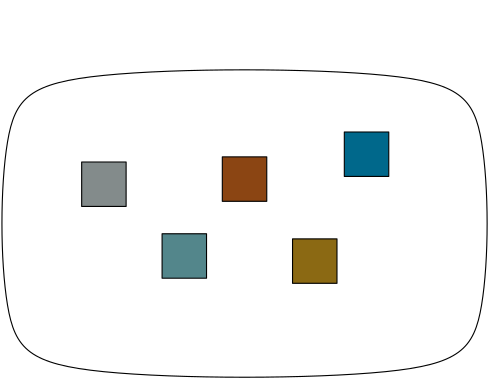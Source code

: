 <?xml version="1.0"?>
<!DOCTYPE ipe SYSTEM "ipe.dtd">
<ipe version="70005" creator="Ipe 7.1.4">
<info created="D:20141101220358" modified="D:20141101220358"/>
<preamble>\usepackage{amssymb,xcolor}

\definecolor{firebrick4}{rgb}{0.545,0.102,0.102}
\renewcommand{\square}{\blacksquare}
</preamble>
<ipestyle name="basic">
<symbol name="arrow/arc(spx)">
<path stroke="sym-stroke" fill="sym-stroke" pen="sym-pen">
0 0 m
-1 0.333 l
-1 -0.333 l
h
</path>
</symbol>
<symbol name="arrow/farc(spx)">
<path stroke="sym-stroke" fill="white" pen="sym-pen">
0 0 m
-1 0.333 l
-1 -0.333 l
h
</path>
</symbol>
<symbol name="mark/circle(sx)" transformations="translations">
<path fill="sym-stroke">
0.6 0 0 0.6 0 0 e
0.4 0 0 0.4 0 0 e
</path>
</symbol>
<symbol name="mark/disk(sx)" transformations="translations">
<path fill="sym-stroke">
0.6 0 0 0.6 0 0 e
</path>
</symbol>
<symbol name="mark/fdisk(sfx)" transformations="translations">
<group>
<path fill="sym-fill">
0.5 0 0 0.5 0 0 e
</path>
<path fill="sym-stroke" fillrule="eofill">
0.6 0 0 0.6 0 0 e
0.4 0 0 0.4 0 0 e
</path>
</group>
</symbol>
<symbol name="mark/box(sx)" transformations="translations">
<path fill="sym-stroke" fillrule="eofill">
-0.6 -0.6 m
0.6 -0.6 l
0.6 0.6 l
-0.6 0.6 l
h
-0.4 -0.4 m
0.4 -0.4 l
0.4 0.4 l
-0.4 0.4 l
h
</path>
</symbol>
<symbol name="mark/square(sx)" transformations="translations">
<path fill="sym-stroke">
-0.6 -0.6 m
0.6 -0.6 l
0.6 0.6 l
-0.6 0.6 l
h
</path>
</symbol>
<symbol name="mark/fsquare(sfx)" transformations="translations">
<group>
<path fill="sym-fill">
-0.5 -0.5 m
0.5 -0.5 l
0.5 0.5 l
-0.5 0.5 l
h
</path>
<path fill="sym-stroke" fillrule="eofill">
-0.6 -0.6 m
0.6 -0.6 l
0.6 0.6 l
-0.6 0.6 l
h
-0.4 -0.4 m
0.4 -0.4 l
0.4 0.4 l
-0.4 0.4 l
h
</path>
</group>
</symbol>
<symbol name="mark/cross(sx)" transformations="translations">
<group>
<path fill="sym-stroke">
-0.43 -0.57 m
0.57 0.43 l
0.43 0.57 l
-0.57 -0.43 l
h
</path>
<path fill="sym-stroke">
-0.43 0.57 m
0.57 -0.43 l
0.43 -0.57 l
-0.57 0.43 l
h
</path>
</group>
</symbol>
<symbol name="arrow/fnormal(spx)">
<path stroke="sym-stroke" fill="white" pen="sym-pen">
0 0 m
-1 0.333 l
-1 -0.333 l
h
</path>
</symbol>
<symbol name="arrow/pointed(spx)">
<path stroke="sym-stroke" fill="sym-stroke" pen="sym-pen">
0 0 m
-1 0.333 l
-0.8 0 l
-1 -0.333 l
h
</path>
</symbol>
<symbol name="arrow/fpointed(spx)">
<path stroke="sym-stroke" fill="white" pen="sym-pen">
0 0 m
-1 0.333 l
-0.8 0 l
-1 -0.333 l
h
</path>
</symbol>
<symbol name="arrow/linear(spx)">
<path stroke="sym-stroke" pen="sym-pen">
-1 0.333 m
0 0 l
-1 -0.333 l
</path>
</symbol>
<symbol name="arrow/fdouble(spx)">
<path stroke="sym-stroke" fill="white" pen="sym-pen">
0 0 m
-1 0.333 l
-1 -0.333 l
h
-1 0 m
-2 0.333 l
-2 -0.333 l
h
</path>
</symbol>
<symbol name="arrow/double(spx)">
<path stroke="sym-stroke" fill="sym-stroke" pen="sym-pen">
0 0 m
-1 0.333 l
-1 -0.333 l
h
-1 0 m
-2 0.333 l
-2 -0.333 l
h
</path>
</symbol>
<pen name="heavier" value="0.8"/>
<pen name="fat" value="1.2"/>
<pen name="ultrafat" value="2"/>
<symbolsize name="large" value="5"/>
<symbolsize name="small" value="2"/>
<symbolsize name="tiny" value="1.1"/>
<arrowsize name="large" value="10"/>
<arrowsize name="small" value="5"/>
<arrowsize name="tiny" value="3"/>
<color name="red" value="1 0 0"/>
<color name="green" value="0 1 0"/>
<color name="blue" value="0 0 1"/>
<color name="yellow" value="1 1 0"/>
<color name="orange" value="1 0.647 0"/>
<color name="gold" value="1 0.843 0"/>
<color name="purple" value="0.627 0.125 0.941"/>
<color name="gray" value="0.745"/>
<color name="brown" value="0.647 0.165 0.165"/>
<color name="navy" value="0 0 0.502"/>
<color name="pink" value="1 0.753 0.796"/>
<color name="seagreen" value="0.18 0.545 0.341"/>
<color name="turquoise" value="0.251 0.878 0.816"/>
<color name="violet" value="0.933 0.51 0.933"/>
<color name="darkblue" value="0 0 0.545"/>
<color name="darkcyan" value="0 0.545 0.545"/>
<color name="darkgray" value="0.663"/>
<color name="darkgreen" value="0 0.392 0"/>
<color name="darkmagenta" value="0.545 0 0.545"/>
<color name="darkorange" value="1 0.549 0"/>
<color name="darkred" value="0.545 0 0"/>
<color name="lightblue" value="0.678 0.847 0.902"/>
<color name="lightcyan" value="0.878 1 1"/>
<color name="lightgray" value="0.827"/>
<color name="lightgreen" value="0.565 0.933 0.565"/>
<color name="lightyellow" value="1 1 0.878"/>
<dashstyle name="dashed" value="[4] 0"/>
<dashstyle name="dotted" value="[1 3] 0"/>
<dashstyle name="dash dotted" value="[4 2 1 2] 0"/>
<dashstyle name="dash dot dotted" value="[4 2 1 2 1 2] 0"/>
<textsize name="large" value="\large"/>
<textsize name="Large" value="\Large"/>
<textsize name="LARGE" value="\LARGE"/>
<textsize name="huge" value="\huge"/>
<textsize name="Huge" value="\Huge"/>
<textsize name="small" value="\small"/>
<textsize name="footnote" value="\footnotesize"/>
<textsize name="tiny" value="\tiny"/>
<textstyle name="center" begin="\begin{center}" end="\end{center}"/>
<textstyle name="itemize" begin="\begin{itemize}" end="\end{itemize}"/>
<textstyle name="item" begin="\begin{itemize}\item{}" end="\end{itemize}"/>
<gridsize name="4 pts" value="4"/>
<gridsize name="8 pts (~3 mm)" value="8"/>
<gridsize name="16 pts (~6 mm)" value="16"/>
<gridsize name="32 pts (~12 mm)" value="32"/>
<gridsize name="10 pts (~3.5 mm)" value="10"/>
<gridsize name="20 pts (~7 mm)" value="20"/>
<gridsize name="14 pts (~5 mm)" value="14"/>
<gridsize name="28 pts (~10 mm)" value="28"/>
<gridsize name="56 pts (~20 mm)" value="56"/>
<anglesize name="90 deg" value="90"/>
<anglesize name="60 deg" value="60"/>
<anglesize name="45 deg" value="45"/>
<anglesize name="30 deg" value="30"/>
<anglesize name="22.5 deg" value="22.5"/>
<tiling name="falling" angle="-60" step="4" width="1"/>
<tiling name="rising" angle="30" step="4" width="1"/>
</ipestyle>
<ipestyle name="colors">
<color name="black" value="0"/>
<color name="white" value="1"/>
<color name="red" value="1 0 0"/>
<color name="green" value="0 1 0"/>
<color name="blue" value="0 0 1"/>
<color name="yellow" value="1 1 0"/>
<color name="orange" value="1 0.647 0"/>
<color name="gold" value="1 0.843 0"/>
<color name="purple" value="0.627 0.125 0.941"/>
<color name="gray" value="0.745"/>
<color name="brown" value="0.647 0.165 0.165"/>
<color name="navy" value="0 0 0.502"/>
<color name="pink" value="1 0.753 0.796"/>
<color name="seagreen" value="0.18 0.545 0.341"/>
<color name="turquoise" value="0.251 0.878 0.816"/>
<color name="violet" value="0.933 0.51 0.933"/>
<color name="darkblue" value="0 0 0.545"/>
<color name="darkcyan" value="0 0.545 0.545"/>
<color name="darkgray" value="0.663"/>
<color name="darkgreen" value="0 0.392 0"/>
<color name="darkmagenta" value="0.545 0 0.545"/>
<color name="darkorange" value="1 0.549 0"/>
<color name="darkred" value="0.545 0 0"/>
<color name="lightblue" value="0.678 0.847 0.902"/>
<color name="lightcyan" value="0.878 1 1"/>
<color name="lightgray" value="0.827"/>
<color name="lightgreen" value="0.565 0.933 0.565"/>
<color name="lightyellow" value="1 1 0.878"/>
<color name="aliceblue" value="0.941 0.973 1"/>
<color name="antiquewhite" value="0.98 0.922 0.843"/>
<color name="antiquewhite1" value="1 0.937 0.859"/>
<color name="antiquewhite2" value="0.933 0.875 0.8"/>
<color name="antiquewhite3" value="0.804 0.753 0.69"/>
<color name="antiquewhite4" value="0.545 0.514 0.471"/>
<color name="aquamarine" value="0.498 1 0.831"/>
<color name="aquamarine1" value="0.498 1 0.831"/>
<color name="aquamarine2" value="0.463 0.933 0.776"/>
<color name="aquamarine3" value="0.4 0.804 0.667"/>
<color name="aquamarine4" value="0.271 0.545 0.455"/>
<color name="azure" value="0.941 1 1"/>
<color name="azure1" value="0.941 1 1"/>
<color name="azure2" value="0.878 0.933 0.933"/>
<color name="azure3" value="0.757 0.804 0.804"/>
<color name="azure4" value="0.514 0.545 0.545"/>
<color name="beige" value="0.961 0.961 0.863"/>
<color name="bisque" value="1 0.894 0.769"/>
<color name="bisque1" value="1 0.894 0.769"/>
<color name="bisque2" value="0.933 0.835 0.718"/>
<color name="bisque3" value="0.804 0.718 0.62"/>
<color name="bisque4" value="0.545 0.49 0.42"/>
<color name="blanchedalmond" value="1 0.922 0.804"/>
<color name="blue1" value="0 0 1"/>
<color name="blue2" value="0 0 0.933"/>
<color name="blue3" value="0 0 0.804"/>
<color name="blue4" value="0 0 0.545"/>
<color name="blueviolet" value="0.541 0.169 0.886"/>
<color name="brown1" value="1 0.251 0.251"/>
<color name="brown2" value="0.933 0.231 0.231"/>
<color name="brown3" value="0.804 0.2 0.2"/>
<color name="brown4" value="0.545 0.137 0.137"/>
<color name="burlywood" value="0.871 0.722 0.529"/>
<color name="burlywood1" value="1 0.827 0.608"/>
<color name="burlywood2" value="0.933 0.773 0.569"/>
<color name="burlywood3" value="0.804 0.667 0.49"/>
<color name="burlywood4" value="0.545 0.451 0.333"/>
<color name="cadetblue" value="0.373 0.62 0.627"/>
<color name="cadetblue1" value="0.596 0.961 1"/>
<color name="cadetblue2" value="0.557 0.898 0.933"/>
<color name="cadetblue3" value="0.478 0.773 0.804"/>
<color name="cadetblue4" value="0.325 0.525 0.545"/>
<color name="chartreuse" value="0.498 1 0"/>
<color name="chartreuse1" value="0.498 1 0"/>
<color name="chartreuse2" value="0.463 0.933 0"/>
<color name="chartreuse3" value="0.4 0.804 0"/>
<color name="chartreuse4" value="0.271 0.545 0"/>
<color name="chocolate" value="0.824 0.412 0.118"/>
<color name="chocolate1" value="1 0.498 0.141"/>
<color name="chocolate2" value="0.933 0.463 0.129"/>
<color name="chocolate3" value="0.804 0.4 0.114"/>
<color name="chocolate4" value="0.545 0.271 0.075"/>
<color name="coral" value="1 0.498 0.314"/>
<color name="coral1" value="1 0.447 0.337"/>
<color name="coral2" value="0.933 0.416 0.314"/>
<color name="coral3" value="0.804 0.357 0.271"/>
<color name="coral4" value="0.545 0.243 0.184"/>
<color name="cornflowerblue" value="0.392 0.584 0.929"/>
<color name="cornsilk" value="1 0.973 0.863"/>
<color name="cornsilk1" value="1 0.973 0.863"/>
<color name="cornsilk2" value="0.933 0.91 0.804"/>
<color name="cornsilk3" value="0.804 0.784 0.694"/>
<color name="cornsilk4" value="0.545 0.533 0.471"/>
<color name="cyan" value="0 1 1"/>
<color name="cyan1" value="0 1 1"/>
<color name="cyan2" value="0 0.933 0.933"/>
<color name="cyan3" value="0 0.804 0.804"/>
<color name="cyan4" value="0 0.545 0.545"/>
<color name="darkgoldenrod" value="0.722 0.525 0.043"/>
<color name="darkgoldenrod1" value="1 0.725 0.059"/>
<color name="darkgoldenrod2" value="0.933 0.678 0.055"/>
<color name="darkgoldenrod3" value="0.804 0.584 0.047"/>
<color name="darkgoldenrod4" value="0.545 0.396 0.031"/>
<color name="darkgrey" value="0.663"/>
<color name="darkkhaki" value="0.741 0.718 0.42"/>
<color name="darkolivegreen" value="0.333 0.42 0.184"/>
<color name="darkolivegreen1" value="0.792 1 0.439"/>
<color name="darkolivegreen2" value="0.737 0.933 0.408"/>
<color name="darkolivegreen3" value="0.635 0.804 0.353"/>
<color name="darkolivegreen4" value="0.431 0.545 0.239"/>
<color name="darkorange1" value="1 0.498 0"/>
<color name="darkorange2" value="0.933 0.463 0"/>
<color name="darkorange3" value="0.804 0.4 0"/>
<color name="darkorange4" value="0.545 0.271 0"/>
<color name="darkorchid" value="0.6 0.196 0.8"/>
<color name="darkorchid1" value="0.749 0.243 1"/>
<color name="darkorchid2" value="0.698 0.227 0.933"/>
<color name="darkorchid3" value="0.604 0.196 0.804"/>
<color name="darkorchid4" value="0.408 0.133 0.545"/>
<color name="darksalmon" value="0.914 0.588 0.478"/>
<color name="darkseagreen" value="0.561 0.737 0.561"/>
<color name="darkseagreen1" value="0.757 1 0.757"/>
<color name="darkseagreen2" value="0.706 0.933 0.706"/>
<color name="darkseagreen3" value="0.608 0.804 0.608"/>
<color name="darkseagreen4" value="0.412 0.545 0.412"/>
<color name="darkslateblue" value="0.282 0.239 0.545"/>
<color name="darkslategray" value="0.184 0.31 0.31"/>
<color name="darkslategray1" value="0.592 1 1"/>
<color name="darkslategray2" value="0.553 0.933 0.933"/>
<color name="darkslategray3" value="0.475 0.804 0.804"/>
<color name="darkslategray4" value="0.322 0.545 0.545"/>
<color name="darkslategrey" value="0.184 0.31 0.31"/>
<color name="darkturquoise" value="0 0.808 0.82"/>
<color name="darkviolet" value="0.58 0 0.827"/>
<color name="deeppink" value="1 0.078 0.576"/>
<color name="deeppink1" value="1 0.078 0.576"/>
<color name="deeppink2" value="0.933 0.071 0.537"/>
<color name="deeppink3" value="0.804 0.063 0.463"/>
<color name="deeppink4" value="0.545 0.039 0.314"/>
<color name="deepskyblue" value="0 0.749 1"/>
<color name="deepskyblue1" value="0 0.749 1"/>
<color name="deepskyblue2" value="0 0.698 0.933"/>
<color name="deepskyblue3" value="0 0.604 0.804"/>
<color name="deepskyblue4" value="0 0.408 0.545"/>
<color name="dimgray" value="0.412"/>
<color name="dimgrey" value="0.412"/>
<color name="dodgerblue" value="0.118 0.565 1"/>
<color name="dodgerblue1" value="0.118 0.565 1"/>
<color name="dodgerblue2" value="0.11 0.525 0.933"/>
<color name="dodgerblue3" value="0.094 0.455 0.804"/>
<color name="dodgerblue4" value="0.063 0.306 0.545"/>
<color name="firebrick" value="0.698 0.133 0.133"/>
<color name="firebrick1" value="1 0.188 0.188"/>
<color name="firebrick2" value="0.933 0.173 0.173"/>
<color name="firebrick3" value="0.804 0.149 0.149"/>
<color name="firebrick4" value="0.545 0.102 0.102"/>
<color name="floralwhite" value="1 0.98 0.941"/>
<color name="forestgreen" value="0.133 0.545 0.133"/>
<color name="gainsboro" value="0.863"/>
<color name="ghostwhite" value="0.973 0.973 1"/>
<color name="gold1" value="1 0.843 0"/>
<color name="gold2" value="0.933 0.788 0"/>
<color name="gold3" value="0.804 0.678 0"/>
<color name="gold4" value="0.545 0.459 0"/>
<color name="goldenrod" value="0.855 0.647 0.125"/>
<color name="goldenrod1" value="1 0.757 0.145"/>
<color name="goldenrod2" value="0.933 0.706 0.133"/>
<color name="goldenrod3" value="0.804 0.608 0.114"/>
<color name="goldenrod4" value="0.545 0.412 0.078"/>
<color name="gray0" value="0"/>
<color name="gray1" value="0.012"/>
<color name="gray10" value="0.102"/>
<color name="gray100" value="1"/>
<color name="gray11" value="0.11"/>
<color name="gray12" value="0.122"/>
<color name="gray13" value="0.129"/>
<color name="gray14" value="0.141"/>
<color name="gray15" value="0.149"/>
<color name="gray16" value="0.161"/>
<color name="gray17" value="0.169"/>
<color name="gray18" value="0.18"/>
<color name="gray19" value="0.188"/>
<color name="gray2" value="0.02"/>
<color name="gray20" value="0.2"/>
<color name="gray21" value="0.212"/>
<color name="gray22" value="0.22"/>
<color name="gray23" value="0.231"/>
<color name="gray24" value="0.239"/>
<color name="gray25" value="0.251"/>
<color name="gray26" value="0.259"/>
<color name="gray27" value="0.271"/>
<color name="gray28" value="0.278"/>
<color name="gray29" value="0.29"/>
<color name="gray3" value="0.031"/>
<color name="gray30" value="0.302"/>
<color name="gray31" value="0.31"/>
<color name="gray32" value="0.322"/>
<color name="gray33" value="0.329"/>
<color name="gray34" value="0.341"/>
<color name="gray35" value="0.349"/>
<color name="gray36" value="0.361"/>
<color name="gray37" value="0.369"/>
<color name="gray38" value="0.38"/>
<color name="gray39" value="0.388"/>
<color name="gray4" value="0.039"/>
<color name="gray40" value="0.4"/>
<color name="gray41" value="0.412"/>
<color name="gray42" value="0.42"/>
<color name="gray43" value="0.431"/>
<color name="gray44" value="0.439"/>
<color name="gray45" value="0.451"/>
<color name="gray46" value="0.459"/>
<color name="gray47" value="0.471"/>
<color name="gray48" value="0.478"/>
<color name="gray49" value="0.49"/>
<color name="gray5" value="0.051"/>
<color name="gray50" value="0.498"/>
<color name="gray51" value="0.51"/>
<color name="gray52" value="0.522"/>
<color name="gray53" value="0.529"/>
<color name="gray54" value="0.541"/>
<color name="gray55" value="0.549"/>
<color name="gray56" value="0.561"/>
<color name="gray57" value="0.569"/>
<color name="gray58" value="0.58"/>
<color name="gray59" value="0.588"/>
<color name="gray6" value="0.059"/>
<color name="gray60" value="0.6"/>
<color name="gray61" value="0.612"/>
<color name="gray62" value="0.62"/>
<color name="gray63" value="0.631"/>
<color name="gray64" value="0.639"/>
<color name="gray65" value="0.651"/>
<color name="gray66" value="0.659"/>
<color name="gray67" value="0.671"/>
<color name="gray68" value="0.678"/>
<color name="gray69" value="0.69"/>
<color name="gray7" value="0.071"/>
<color name="gray70" value="0.702"/>
<color name="gray71" value="0.71"/>
<color name="gray72" value="0.722"/>
<color name="gray73" value="0.729"/>
<color name="gray74" value="0.741"/>
<color name="gray75" value="0.749"/>
<color name="gray76" value="0.761"/>
<color name="gray77" value="0.769"/>
<color name="gray78" value="0.78"/>
<color name="gray79" value="0.788"/>
<color name="gray8" value="0.078"/>
<color name="gray80" value="0.8"/>
<color name="gray81" value="0.812"/>
<color name="gray82" value="0.82"/>
<color name="gray83" value="0.831"/>
<color name="gray84" value="0.839"/>
<color name="gray85" value="0.851"/>
<color name="gray86" value="0.859"/>
<color name="gray87" value="0.871"/>
<color name="gray88" value="0.878"/>
<color name="gray89" value="0.89"/>
<color name="gray9" value="0.09"/>
<color name="gray90" value="0.898"/>
<color name="gray91" value="0.91"/>
<color name="gray92" value="0.922"/>
<color name="gray93" value="0.929"/>
<color name="gray94" value="0.941"/>
<color name="gray95" value="0.949"/>
<color name="gray96" value="0.961"/>
<color name="gray97" value="0.969"/>
<color name="gray98" value="0.98"/>
<color name="gray99" value="0.988"/>
<color name="green1" value="0 1 0"/>
<color name="green2" value="0 0.933 0"/>
<color name="green3" value="0 0.804 0"/>
<color name="green4" value="0 0.545 0"/>
<color name="greenyellow" value="0.678 1 0.184"/>
<color name="grey" value="0.745"/>
<color name="grey0" value="0"/>
<color name="grey1" value="0.012"/>
<color name="grey10" value="0.102"/>
<color name="grey100" value="1"/>
<color name="grey11" value="0.11"/>
<color name="grey12" value="0.122"/>
<color name="grey13" value="0.129"/>
<color name="grey14" value="0.141"/>
<color name="grey15" value="0.149"/>
<color name="grey16" value="0.161"/>
<color name="grey17" value="0.169"/>
<color name="grey18" value="0.18"/>
<color name="grey19" value="0.188"/>
<color name="grey2" value="0.02"/>
<color name="grey20" value="0.2"/>
<color name="grey21" value="0.212"/>
<color name="grey22" value="0.22"/>
<color name="grey23" value="0.231"/>
<color name="grey24" value="0.239"/>
<color name="grey25" value="0.251"/>
<color name="grey26" value="0.259"/>
<color name="grey27" value="0.271"/>
<color name="grey28" value="0.278"/>
<color name="grey29" value="0.29"/>
<color name="grey3" value="0.031"/>
<color name="grey30" value="0.302"/>
<color name="grey31" value="0.31"/>
<color name="grey32" value="0.322"/>
<color name="grey33" value="0.329"/>
<color name="grey34" value="0.341"/>
<color name="grey35" value="0.349"/>
<color name="grey36" value="0.361"/>
<color name="grey37" value="0.369"/>
<color name="grey38" value="0.38"/>
<color name="grey39" value="0.388"/>
<color name="grey4" value="0.039"/>
<color name="grey40" value="0.4"/>
<color name="grey41" value="0.412"/>
<color name="grey42" value="0.42"/>
<color name="grey43" value="0.431"/>
<color name="grey44" value="0.439"/>
<color name="grey45" value="0.451"/>
<color name="grey46" value="0.459"/>
<color name="grey47" value="0.471"/>
<color name="grey48" value="0.478"/>
<color name="grey49" value="0.49"/>
<color name="grey5" value="0.051"/>
<color name="grey50" value="0.498"/>
<color name="grey51" value="0.51"/>
<color name="grey52" value="0.522"/>
<color name="grey53" value="0.529"/>
<color name="grey54" value="0.541"/>
<color name="grey55" value="0.549"/>
<color name="grey56" value="0.561"/>
<color name="grey57" value="0.569"/>
<color name="grey58" value="0.58"/>
<color name="grey59" value="0.588"/>
<color name="grey6" value="0.059"/>
<color name="grey60" value="0.6"/>
<color name="grey61" value="0.612"/>
<color name="grey62" value="0.62"/>
<color name="grey63" value="0.631"/>
<color name="grey64" value="0.639"/>
<color name="grey65" value="0.651"/>
<color name="grey66" value="0.659"/>
<color name="grey67" value="0.671"/>
<color name="grey68" value="0.678"/>
<color name="grey69" value="0.69"/>
<color name="grey7" value="0.071"/>
<color name="grey70" value="0.702"/>
<color name="grey71" value="0.71"/>
<color name="grey72" value="0.722"/>
<color name="grey73" value="0.729"/>
<color name="grey74" value="0.741"/>
<color name="grey75" value="0.749"/>
<color name="grey76" value="0.761"/>
<color name="grey77" value="0.769"/>
<color name="grey78" value="0.78"/>
<color name="grey79" value="0.788"/>
<color name="grey8" value="0.078"/>
<color name="grey80" value="0.8"/>
<color name="grey81" value="0.812"/>
<color name="grey82" value="0.82"/>
<color name="grey83" value="0.831"/>
<color name="grey84" value="0.839"/>
<color name="grey85" value="0.851"/>
<color name="grey86" value="0.859"/>
<color name="grey87" value="0.871"/>
<color name="grey88" value="0.878"/>
<color name="grey89" value="0.89"/>
<color name="grey9" value="0.09"/>
<color name="grey90" value="0.898"/>
<color name="grey91" value="0.91"/>
<color name="grey92" value="0.922"/>
<color name="grey93" value="0.929"/>
<color name="grey94" value="0.941"/>
<color name="grey95" value="0.949"/>
<color name="grey96" value="0.961"/>
<color name="grey97" value="0.969"/>
<color name="grey98" value="0.98"/>
<color name="grey99" value="0.988"/>
<color name="honeydew" value="0.941 1 0.941"/>
<color name="honeydew1" value="0.941 1 0.941"/>
<color name="honeydew2" value="0.878 0.933 0.878"/>
<color name="honeydew3" value="0.757 0.804 0.757"/>
<color name="honeydew4" value="0.514 0.545 0.514"/>
<color name="hotpink" value="1 0.412 0.706"/>
<color name="hotpink1" value="1 0.431 0.706"/>
<color name="hotpink2" value="0.933 0.416 0.655"/>
<color name="hotpink3" value="0.804 0.376 0.565"/>
<color name="hotpink4" value="0.545 0.227 0.384"/>
<color name="indianred" value="0.804 0.361 0.361"/>
<color name="indianred1" value="1 0.416 0.416"/>
<color name="indianred2" value="0.933 0.388 0.388"/>
<color name="indianred3" value="0.804 0.333 0.333"/>
<color name="indianred4" value="0.545 0.227 0.227"/>
<color name="ivory" value="1 1 0.941"/>
<color name="ivory1" value="1 1 0.941"/>
<color name="ivory2" value="0.933 0.933 0.878"/>
<color name="ivory3" value="0.804 0.804 0.757"/>
<color name="ivory4" value="0.545 0.545 0.514"/>
<color name="khaki" value="0.941 0.902 0.549"/>
<color name="khaki1" value="1 0.965 0.561"/>
<color name="khaki2" value="0.933 0.902 0.522"/>
<color name="khaki3" value="0.804 0.776 0.451"/>
<color name="khaki4" value="0.545 0.525 0.306"/>
<color name="lavender" value="0.902 0.902 0.98"/>
<color name="lavenderblush" value="1 0.941 0.961"/>
<color name="lavenderblush1" value="1 0.941 0.961"/>
<color name="lavenderblush2" value="0.933 0.878 0.898"/>
<color name="lavenderblush3" value="0.804 0.757 0.773"/>
<color name="lavenderblush4" value="0.545 0.514 0.525"/>
<color name="lawngreen" value="0.486 0.988 0"/>
<color name="lemonchiffon" value="1 0.98 0.804"/>
<color name="lemonchiffon1" value="1 0.98 0.804"/>
<color name="lemonchiffon2" value="0.933 0.914 0.749"/>
<color name="lemonchiffon3" value="0.804 0.788 0.647"/>
<color name="lemonchiffon4" value="0.545 0.537 0.439"/>
<color name="lightblue1" value="0.749 0.937 1"/>
<color name="lightblue2" value="0.698 0.875 0.933"/>
<color name="lightblue3" value="0.604 0.753 0.804"/>
<color name="lightblue4" value="0.408 0.514 0.545"/>
<color name="lightcoral" value="0.941 0.502 0.502"/>
<color name="lightcyan1" value="0.878 1 1"/>
<color name="lightcyan2" value="0.82 0.933 0.933"/>
<color name="lightcyan3" value="0.706 0.804 0.804"/>
<color name="lightcyan4" value="0.478 0.545 0.545"/>
<color name="lightgoldenrod" value="0.933 0.867 0.51"/>
<color name="lightgoldenrod1" value="1 0.925 0.545"/>
<color name="lightgoldenrod2" value="0.933 0.863 0.51"/>
<color name="lightgoldenrod3" value="0.804 0.745 0.439"/>
<color name="lightgoldenrod4" value="0.545 0.506 0.298"/>
<color name="lightgoldenrodyellow" value="0.98 0.98 0.824"/>
<color name="lightgrey" value="0.827"/>
<color name="lightpink" value="1 0.714 0.757"/>
<color name="lightpink1" value="1 0.682 0.725"/>
<color name="lightpink2" value="0.933 0.635 0.678"/>
<color name="lightpink3" value="0.804 0.549 0.584"/>
<color name="lightpink4" value="0.545 0.373 0.396"/>
<color name="lightsalmon" value="1 0.627 0.478"/>
<color name="lightsalmon1" value="1 0.627 0.478"/>
<color name="lightsalmon2" value="0.933 0.584 0.447"/>
<color name="lightsalmon3" value="0.804 0.506 0.384"/>
<color name="lightsalmon4" value="0.545 0.341 0.259"/>
<color name="lightseagreen" value="0.125 0.698 0.667"/>
<color name="lightskyblue" value="0.529 0.808 0.98"/>
<color name="lightskyblue1" value="0.69 0.886 1"/>
<color name="lightskyblue2" value="0.643 0.827 0.933"/>
<color name="lightskyblue3" value="0.553 0.714 0.804"/>
<color name="lightskyblue4" value="0.376 0.482 0.545"/>
<color name="lightslateblue" value="0.518 0.439 1"/>
<color name="lightslategray" value="0.467 0.533 0.6"/>
<color name="lightslategrey" value="0.467 0.533 0.6"/>
<color name="lightsteelblue" value="0.69 0.769 0.871"/>
<color name="lightsteelblue1" value="0.792 0.882 1"/>
<color name="lightsteelblue2" value="0.737 0.824 0.933"/>
<color name="lightsteelblue3" value="0.635 0.71 0.804"/>
<color name="lightsteelblue4" value="0.431 0.482 0.545"/>
<color name="lightyellow1" value="1 1 0.878"/>
<color name="lightyellow2" value="0.933 0.933 0.82"/>
<color name="lightyellow3" value="0.804 0.804 0.706"/>
<color name="lightyellow4" value="0.545 0.545 0.478"/>
<color name="limegreen" value="0.196 0.804 0.196"/>
<color name="linen" value="0.98 0.941 0.902"/>
<color name="magenta" value="1 0 1"/>
<color name="magenta1" value="1 0 1"/>
<color name="magenta2" value="0.933 0 0.933"/>
<color name="magenta3" value="0.804 0 0.804"/>
<color name="magenta4" value="0.545 0 0.545"/>
<color name="maroon" value="0.69 0.188 0.376"/>
<color name="maroon1" value="1 0.204 0.702"/>
<color name="maroon2" value="0.933 0.188 0.655"/>
<color name="maroon3" value="0.804 0.161 0.565"/>
<color name="maroon4" value="0.545 0.11 0.384"/>
<color name="mediumaquamarine" value="0.4 0.804 0.667"/>
<color name="mediumblue" value="0 0 0.804"/>
<color name="mediumorchid" value="0.729 0.333 0.827"/>
<color name="mediumorchid1" value="0.878 0.4 1"/>
<color name="mediumorchid2" value="0.82 0.373 0.933"/>
<color name="mediumorchid3" value="0.706 0.322 0.804"/>
<color name="mediumorchid4" value="0.478 0.216 0.545"/>
<color name="mediumpurple" value="0.576 0.439 0.859"/>
<color name="mediumpurple1" value="0.671 0.51 1"/>
<color name="mediumpurple2" value="0.624 0.475 0.933"/>
<color name="mediumpurple3" value="0.537 0.408 0.804"/>
<color name="mediumpurple4" value="0.365 0.278 0.545"/>
<color name="mediumseagreen" value="0.235 0.702 0.443"/>
<color name="mediumslateblue" value="0.482 0.408 0.933"/>
<color name="mediumspringgreen" value="0 0.98 0.604"/>
<color name="mediumturquoise" value="0.282 0.82 0.8"/>
<color name="mediumvioletred" value="0.78 0.082 0.522"/>
<color name="midnightblue" value="0.098 0.098 0.439"/>
<color name="mintcream" value="0.961 1 0.98"/>
<color name="mistyrose" value="1 0.894 0.882"/>
<color name="mistyrose1" value="1 0.894 0.882"/>
<color name="mistyrose2" value="0.933 0.835 0.824"/>
<color name="mistyrose3" value="0.804 0.718 0.71"/>
<color name="mistyrose4" value="0.545 0.49 0.482"/>
<color name="moccasin" value="1 0.894 0.71"/>
<color name="navajowhite" value="1 0.871 0.678"/>
<color name="navajowhite1" value="1 0.871 0.678"/>
<color name="navajowhite2" value="0.933 0.812 0.631"/>
<color name="navajowhite3" value="0.804 0.702 0.545"/>
<color name="navajowhite4" value="0.545 0.475 0.369"/>
<color name="navyblue" value="0 0 0.502"/>
<color name="oldlace" value="0.992 0.961 0.902"/>
<color name="olivedrab" value="0.42 0.557 0.137"/>
<color name="olivedrab1" value="0.753 1 0.243"/>
<color name="olivedrab2" value="0.702 0.933 0.227"/>
<color name="olivedrab3" value="0.604 0.804 0.196"/>
<color name="olivedrab4" value="0.412 0.545 0.133"/>
<color name="orange1" value="1 0.647 0"/>
<color name="orange2" value="0.933 0.604 0"/>
<color name="orange3" value="0.804 0.522 0"/>
<color name="orange4" value="0.545 0.353 0"/>
<color name="orangered" value="1 0.271 0"/>
<color name="orangered1" value="1 0.271 0"/>
<color name="orangered2" value="0.933 0.251 0"/>
<color name="orangered3" value="0.804 0.216 0"/>
<color name="orangered4" value="0.545 0.145 0"/>
<color name="orchid" value="0.855 0.439 0.839"/>
<color name="orchid1" value="1 0.514 0.98"/>
<color name="orchid2" value="0.933 0.478 0.914"/>
<color name="orchid3" value="0.804 0.412 0.788"/>
<color name="orchid4" value="0.545 0.278 0.537"/>
<color name="palegoldenrod" value="0.933 0.91 0.667"/>
<color name="palegreen" value="0.596 0.984 0.596"/>
<color name="palegreen1" value="0.604 1 0.604"/>
<color name="palegreen2" value="0.565 0.933 0.565"/>
<color name="palegreen3" value="0.486 0.804 0.486"/>
<color name="palegreen4" value="0.329 0.545 0.329"/>
<color name="paleturquoise" value="0.686 0.933 0.933"/>
<color name="paleturquoise1" value="0.733 1 1"/>
<color name="paleturquoise2" value="0.682 0.933 0.933"/>
<color name="paleturquoise3" value="0.588 0.804 0.804"/>
<color name="paleturquoise4" value="0.4 0.545 0.545"/>
<color name="palevioletred" value="0.859 0.439 0.576"/>
<color name="palevioletred1" value="1 0.51 0.671"/>
<color name="palevioletred2" value="0.933 0.475 0.624"/>
<color name="palevioletred3" value="0.804 0.408 0.537"/>
<color name="palevioletred4" value="0.545 0.278 0.365"/>
<color name="papayawhip" value="1 0.937 0.835"/>
<color name="peachpuff" value="1 0.855 0.725"/>
<color name="peachpuff1" value="1 0.855 0.725"/>
<color name="peachpuff2" value="0.933 0.796 0.678"/>
<color name="peachpuff3" value="0.804 0.686 0.584"/>
<color name="peachpuff4" value="0.545 0.467 0.396"/>
<color name="peru" value="0.804 0.522 0.247"/>
<color name="pink1" value="1 0.71 0.773"/>
<color name="pink2" value="0.933 0.663 0.722"/>
<color name="pink3" value="0.804 0.569 0.62"/>
<color name="pink4" value="0.545 0.388 0.424"/>
<color name="plum" value="0.867 0.627 0.867"/>
<color name="plum1" value="1 0.733 1"/>
<color name="plum2" value="0.933 0.682 0.933"/>
<color name="plum3" value="0.804 0.588 0.804"/>
<color name="plum4" value="0.545 0.4 0.545"/>
<color name="powderblue" value="0.69 0.878 0.902"/>
<color name="purple1" value="0.608 0.188 1"/>
<color name="purple2" value="0.569 0.173 0.933"/>
<color name="purple3" value="0.49 0.149 0.804"/>
<color name="purple4" value="0.333 0.102 0.545"/>
<color name="red1" value="1 0 0"/>
<color name="red2" value="0.933 0 0"/>
<color name="red3" value="0.804 0 0"/>
<color name="red4" value="0.545 0 0"/>
<color name="rosybrown" value="0.737 0.561 0.561"/>
<color name="rosybrown1" value="1 0.757 0.757"/>
<color name="rosybrown2" value="0.933 0.706 0.706"/>
<color name="rosybrown3" value="0.804 0.608 0.608"/>
<color name="rosybrown4" value="0.545 0.412 0.412"/>
<color name="royalblue" value="0.255 0.412 0.882"/>
<color name="royalblue1" value="0.282 0.463 1"/>
<color name="royalblue2" value="0.263 0.431 0.933"/>
<color name="royalblue3" value="0.227 0.373 0.804"/>
<color name="royalblue4" value="0.153 0.251 0.545"/>
<color name="saddlebrown" value="0.545 0.271 0.075"/>
<color name="salmon" value="0.98 0.502 0.447"/>
<color name="salmon1" value="1 0.549 0.412"/>
<color name="salmon2" value="0.933 0.51 0.384"/>
<color name="salmon3" value="0.804 0.439 0.329"/>
<color name="salmon4" value="0.545 0.298 0.224"/>
<color name="sandybrown" value="0.957 0.643 0.376"/>
<color name="seagreen1" value="0.329 1 0.624"/>
<color name="seagreen2" value="0.306 0.933 0.58"/>
<color name="seagreen3" value="0.263 0.804 0.502"/>
<color name="seagreen4" value="0.18 0.545 0.341"/>
<color name="seashell" value="1 0.961 0.933"/>
<color name="seashell1" value="1 0.961 0.933"/>
<color name="seashell2" value="0.933 0.898 0.871"/>
<color name="seashell3" value="0.804 0.773 0.749"/>
<color name="seashell4" value="0.545 0.525 0.51"/>
<color name="sienna" value="0.627 0.322 0.176"/>
<color name="sienna1" value="1 0.51 0.278"/>
<color name="sienna2" value="0.933 0.475 0.259"/>
<color name="sienna3" value="0.804 0.408 0.224"/>
<color name="sienna4" value="0.545 0.278 0.149"/>
<color name="skyblue" value="0.529 0.808 0.922"/>
<color name="skyblue1" value="0.529 0.808 1"/>
<color name="skyblue2" value="0.494 0.753 0.933"/>
<color name="skyblue3" value="0.424 0.651 0.804"/>
<color name="skyblue4" value="0.29 0.439 0.545"/>
<color name="slateblue" value="0.416 0.353 0.804"/>
<color name="slateblue1" value="0.514 0.435 1"/>
<color name="slateblue2" value="0.478 0.404 0.933"/>
<color name="slateblue3" value="0.412 0.349 0.804"/>
<color name="slateblue4" value="0.278 0.235 0.545"/>
<color name="slategray" value="0.439 0.502 0.565"/>
<color name="slategray1" value="0.776 0.886 1"/>
<color name="slategray2" value="0.725 0.827 0.933"/>
<color name="slategray3" value="0.624 0.714 0.804"/>
<color name="slategray4" value="0.424 0.482 0.545"/>
<color name="slategrey" value="0.439 0.502 0.565"/>
<color name="snow" value="1 0.98 0.98"/>
<color name="snow1" value="1 0.98 0.98"/>
<color name="snow2" value="0.933 0.914 0.914"/>
<color name="snow3" value="0.804 0.788 0.788"/>
<color name="snow4" value="0.545 0.537 0.537"/>
<color name="springgreen" value="0 1 0.498"/>
<color name="springgreen1" value="0 1 0.498"/>
<color name="springgreen2" value="0 0.933 0.463"/>
<color name="springgreen3" value="0 0.804 0.4"/>
<color name="springgreen4" value="0 0.545 0.271"/>
<color name="steelblue" value="0.275 0.51 0.706"/>
<color name="steelblue1" value="0.388 0.722 1"/>
<color name="steelblue2" value="0.361 0.675 0.933"/>
<color name="steelblue3" value="0.31 0.58 0.804"/>
<color name="steelblue4" value="0.212 0.392 0.545"/>
<color name="tan" value="0.824 0.706 0.549"/>
<color name="tan1" value="1 0.647 0.31"/>
<color name="tan2" value="0.933 0.604 0.286"/>
<color name="tan3" value="0.804 0.522 0.247"/>
<color name="tan4" value="0.545 0.353 0.169"/>
<color name="thistle" value="0.847 0.749 0.847"/>
<color name="thistle1" value="1 0.882 1"/>
<color name="thistle2" value="0.933 0.824 0.933"/>
<color name="thistle3" value="0.804 0.71 0.804"/>
<color name="thistle4" value="0.545 0.482 0.545"/>
<color name="tomato" value="1 0.388 0.278"/>
<color name="tomato1" value="1 0.388 0.278"/>
<color name="tomato2" value="0.933 0.361 0.259"/>
<color name="tomato3" value="0.804 0.31 0.224"/>
<color name="tomato4" value="0.545 0.212 0.149"/>
<color name="turquoise1" value="0 0.961 1"/>
<color name="turquoise2" value="0 0.898 0.933"/>
<color name="turquoise3" value="0 0.773 0.804"/>
<color name="turquoise4" value="0 0.525 0.545"/>
<color name="violetred" value="0.816 0.125 0.565"/>
<color name="violetred1" value="1 0.243 0.588"/>
<color name="violetred2" value="0.933 0.227 0.549"/>
<color name="violetred3" value="0.804 0.196 0.471"/>
<color name="violetred4" value="0.545 0.133 0.322"/>
<color name="wheat" value="0.961 0.871 0.702"/>
<color name="wheat1" value="1 0.906 0.729"/>
<color name="wheat2" value="0.933 0.847 0.682"/>
<color name="wheat3" value="0.804 0.729 0.588"/>
<color name="wheat4" value="0.545 0.494 0.4"/>
<color name="whitesmoke" value="0.961"/>
<color name="yellow1" value="1 1 0"/>
<color name="yellow2" value="0.933 0.933 0"/>
<color name="yellow3" value="0.804 0.804 0"/>
<color name="yellow4" value="0.545 0.545 0"/>
<color name="yellowgreen" value="0.604 0.804 0.196"/>
</ipestyle>
<page>
<layer name="base"/>
<layer name="getsadded"/>
<layer name="getsremoved"/>
<layer name="add1.1"/>
<layer name="add1.2"/>
<layer name="add1.3"/>
<layer name="add2.1"/>
<layer name="add2.2"/>
<layer name="add2.3"/>
<layer name="remove1"/>
<layer name="remove2"/>
<layer name="remove3"/>
<layer name="find1.1"/>
<layer name="find1.2"/>
<layer name="find1.3"/>
<layer name="find2.1"/>
<layer name="find2.2"/>
<view layers="base getsremoved" active="base"/>
<view layers="base getsremoved add1.1" active="add1.1"/>
<view layers="base getsremoved add1.1 add1.2" active="add1.2"/>
<view layers="base getsadded getsremoved add1.3" active="add1.3"/>
<view layers="base getsadded getsremoved add2.1" active="add1.2"/>
<view layers="base getsadded getsremoved add2.1 add2.2" active="add2.2"/>
<view layers="base getsadded getsremoved add2.3" active="remove1"/>
<view layers="base getsadded getsremoved remove1" active="remove1"/>
<view layers="base getsadded remove1 remove2" active="getsremoved"/>
<view layers="base getsadded remove1 remove3" active="remove3"/>
<view layers="base getsadded find1.1" active="getsadded"/>
<view layers="base getsadded find1.1 find1.2" active="find1.2"/>
<view layers="base getsadded find1.3" active="getsadded"/>
<view layers="base getsadded find2.1" active="find2.1"/>
<view layers="base getsadded find2.2" active="find2.2"/>
<path layer="base" matrix="1 0 0 1 10.3184 4.31931" stroke="black" fill="cadetblue4">
192 688 m
192 672 l
208 672 l
208 688 l
h
</path>
<path matrix="1 0 0 1 -50.6319 62.1501" stroke="black" fill="azure4">
224 656 m
224 640 l
240 640 l
240 656 l
h
</path>
<path matrix="1 0 0 1 -4.07935 24.956" stroke="black" fill="deepskyblue4">
272 688 m
272 704 l
288 704 l
288 688 l
h
</path>
<path layer="getsremoved" stroke="black" fill="chocolate4">
224 720 m
224 704 l
240 704 l
240 720 l
h
</path>
<path layer="base" matrix="1 0 0 1 -6.71893 18.4771" stroke="black" fill="goldenrod4">
256 672 m
256 656 l
272 656 l
272 672 l
h
</path>
<path stroke="black">
144 736
160 752
304 752
320 736
320 656
304 640
160 640
144 656 u
</path>
<text layer="add1.1" transformations="translations" pos="160 768" stroke="black" type="label" width="31.189" height="7.473" depth="2.49" valign="baseline">$\mathtt{{add(\color{firebrick4}\square})}$</text>
<path layer="add1.2" matrix="1 0 0 1 -86.7189 2.4771" stroke="gold" fill="firebrick4" pen="ultrafat">
256 672 m
256 656 l
272 656 l
272 672 l
h
</path>
<path layer="getsadded" matrix="1 0 0 1 -86.7189 2.4771" stroke="black" fill="firebrick4">
256 672 m
256 656 l
272 656 l
272 672 l
h
</path>
<text layer="add2.1" transformations="translations" pos="160 768" stroke="black" type="label" width="31.189" height="7.473" depth="2.49" valign="baseline">$\mathtt{{add(\color{dodgerblue4}\square})}$</text>
<text layer="add1.3" transformations="translations" pos="160 768" stroke="black" type="label" width="67.607" height="7.473" depth="2.49" valign="baseline">$\mathtt{{add(\color{firebrick4}\square})\Rightarrow \color{blue} true}$</text>
<path layer="add2.2" matrix="1 0 0 1 -4.07935 24.956" stroke="gold" fill="deepskyblue4" pen="ultrafat">
272 688 m
272 704 l
288 704 l
288 688 l
h
</path>
<text layer="add2.3" transformations="translations" pos="160 768" stroke="black" type="label" width="72.838" height="7.473" depth="2.49" valign="baseline">$\mathtt{{add(\color{dodgerblue4}\square})\Rightarrow \color{blue} false}$</text>
<text layer="remove1" transformations="translations" pos="160 768" stroke="black" type="label" width="46.88" height="7.473" depth="2.49" valign="baseline">$\mathtt{{remove(\color{chocolate4}\square})}$</text>
<path layer="remove2" stroke="gold" fill="chocolate4" pen="ultrafat">
224 720 m
224 704 l
240 704 l
240 720 l
h
</path>
<text layer="find1.1" transformations="translations" pos="160 768" stroke="black" type="label" width="36.419" height="7.473" depth="2.49" valign="baseline">$\mathtt{{find(\color{cadetblue4}\square})}$</text>
<path layer="find1.2" matrix="1 0 0 1 10.3184 4.31931" stroke="gold" fill="cadetblue4" pen="ultrafat">
192 688 m
192 672 l
208 672 l
208 688 l
h
</path>
<text layer="find1.3" transformations="translations" pos="160 768" stroke="black" type="label" width="59.665" height="7.473" depth="2.49" valign="baseline">$\mathtt{{find(\color{cadetblue4}\square})}\Rightarrow{\color{cadetblue4}\square} $</text>
<text layer="find2.1" transformations="translations" pos="160 768" stroke="black" type="label" width="36.419" height="7.473" depth="2.49" valign="baseline">$\mathtt{{find(\color{salmon}\square})}$</text>
<text layer="find2.2" transformations="translations" pos="160 768" stroke="black" type="label" width="72.838" height="7.473" depth="2.49" valign="baseline">$\mathtt{{find(\color{salmon}\square})}\Rightarrow \color{blue}\mathtt{null}$</text>
</page>
</ipe>
